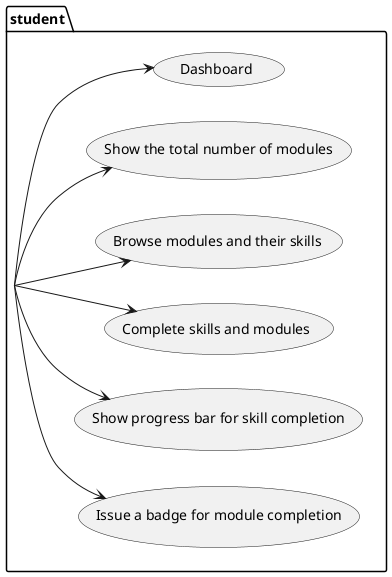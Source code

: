 @startuml
left to right direction
package "student" {
  (Dashboard)
  (Show the total number of modules)
  (Browse modules and their skills)
  (Complete skills and modules)
  (Show progress bar for skill completion)
  (Issue a badge for module completion)
}

:student: --> (Dashboard)
:student: --> (Show the total number of modules)
:student: --> (Browse modules and their skills)
:student: --> (Complete skills and modules)
:student: --> (Show progress bar for skill completion)
:student: --> (Issue a badge for module completion)

newpage
left to right direction
package "admin" {
  (Dashboard)
  (Show the total number of modules)
  (Show the total number of users)
  (CRUD users with roles)
  (CRUD modules)
  (CRUD skills)
  (Browse modules)
  (Browse skills inside every module)
  (Progress bar for skill completion)
  (Issue a badge for module completion)
}

:admin: --> (Dashboard)
:admin: --> (Show the total number of modules)
:admin: --> (Show the total number of users)
:admin: --> (CRUD users with roles)
:admin: --> (CRUD modules)
:admin: --> (CRUD skills)
:admin: --> (Browse modules)
:admin: --> (Browse skills inside every module)
:admin: --> (Progress bar for skill completion)
:admin: --> (Issue a badge for module completion)

newpage
left to right direction
package "professor" {
  (Dashboard)
  (Show the total number of modules)
  (Show the total number of users)
  (CRUD modules)
  (CRUD skills)
  (Browse modules)
  (Browse skills inside every module)
}

:professor: --> (Dashboard)
:professor: --> (Show the total number of modules)
:professor: --> (Show the total number of users)
:professor: --> (CRUD modules)
:professor: --> (CRUD skills)
:professor: --> (Browse modules)
:professor: --> (Browse skills inside every module)

@enduml
